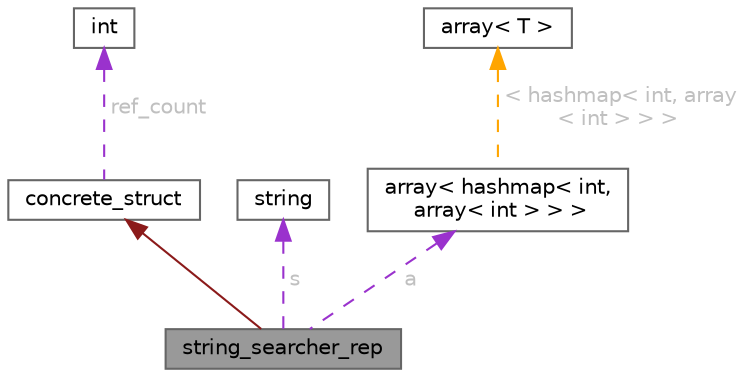 digraph "string_searcher_rep"
{
 // LATEX_PDF_SIZE
  bgcolor="transparent";
  edge [fontname=Helvetica,fontsize=10,labelfontname=Helvetica,labelfontsize=10];
  node [fontname=Helvetica,fontsize=10,shape=box,height=0.2,width=0.4];
  Node1 [id="Node000001",label="string_searcher_rep",height=0.2,width=0.4,color="gray40", fillcolor="grey60", style="filled", fontcolor="black",tooltip=" "];
  Node2 -> Node1 [id="edge1_Node000001_Node000002",dir="back",color="firebrick4",style="solid",tooltip=" "];
  Node2 [id="Node000002",label="concrete_struct",height=0.2,width=0.4,color="gray40", fillcolor="white", style="filled",URL="$structconcrete__struct.html",tooltip="Structure representing a concrete object with a reference count."];
  Node3 -> Node2 [id="edge2_Node000002_Node000003",dir="back",color="darkorchid3",style="dashed",tooltip=" ",label=" ref_count",fontcolor="grey" ];
  Node3 [id="Node000003",label="int",height=0.2,width=0.4,color="gray40", fillcolor="white", style="filled",tooltip=" "];
  Node4 -> Node1 [id="edge3_Node000001_Node000004",dir="back",color="darkorchid3",style="dashed",tooltip=" ",label=" s",fontcolor="grey" ];
  Node4 [id="Node000004",label="string",height=0.2,width=0.4,color="gray40", fillcolor="white", style="filled",URL="$classstring.html",tooltip=" "];
  Node5 -> Node1 [id="edge4_Node000001_Node000005",dir="back",color="darkorchid3",style="dashed",tooltip=" ",label=" a",fontcolor="grey" ];
  Node5 [id="Node000005",label="array\< hashmap\< int,\l array\< int \> \> \>",height=0.2,width=0.4,color="gray40", fillcolor="white", style="filled",URL="$classarray.html",tooltip=" "];
  Node6 -> Node5 [id="edge5_Node000005_Node000006",dir="back",color="orange",style="dashed",tooltip=" ",label=" \< hashmap\< int, array\l\< int \> \> \>",fontcolor="grey" ];
  Node6 [id="Node000006",label="array\< T \>",height=0.2,width=0.4,color="gray40", fillcolor="white", style="filled",URL="$classarray.html",tooltip="A template class representing an array."];
}
